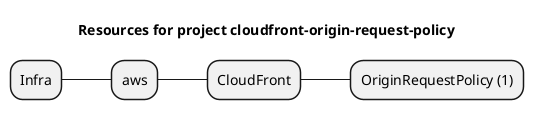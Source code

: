 @startmindmap
title Resources for project cloudfront-origin-request-policy
skinparam monochrome true
+ Infra
++ aws
+++ CloudFront
++++ OriginRequestPolicy (1)
@endmindmap